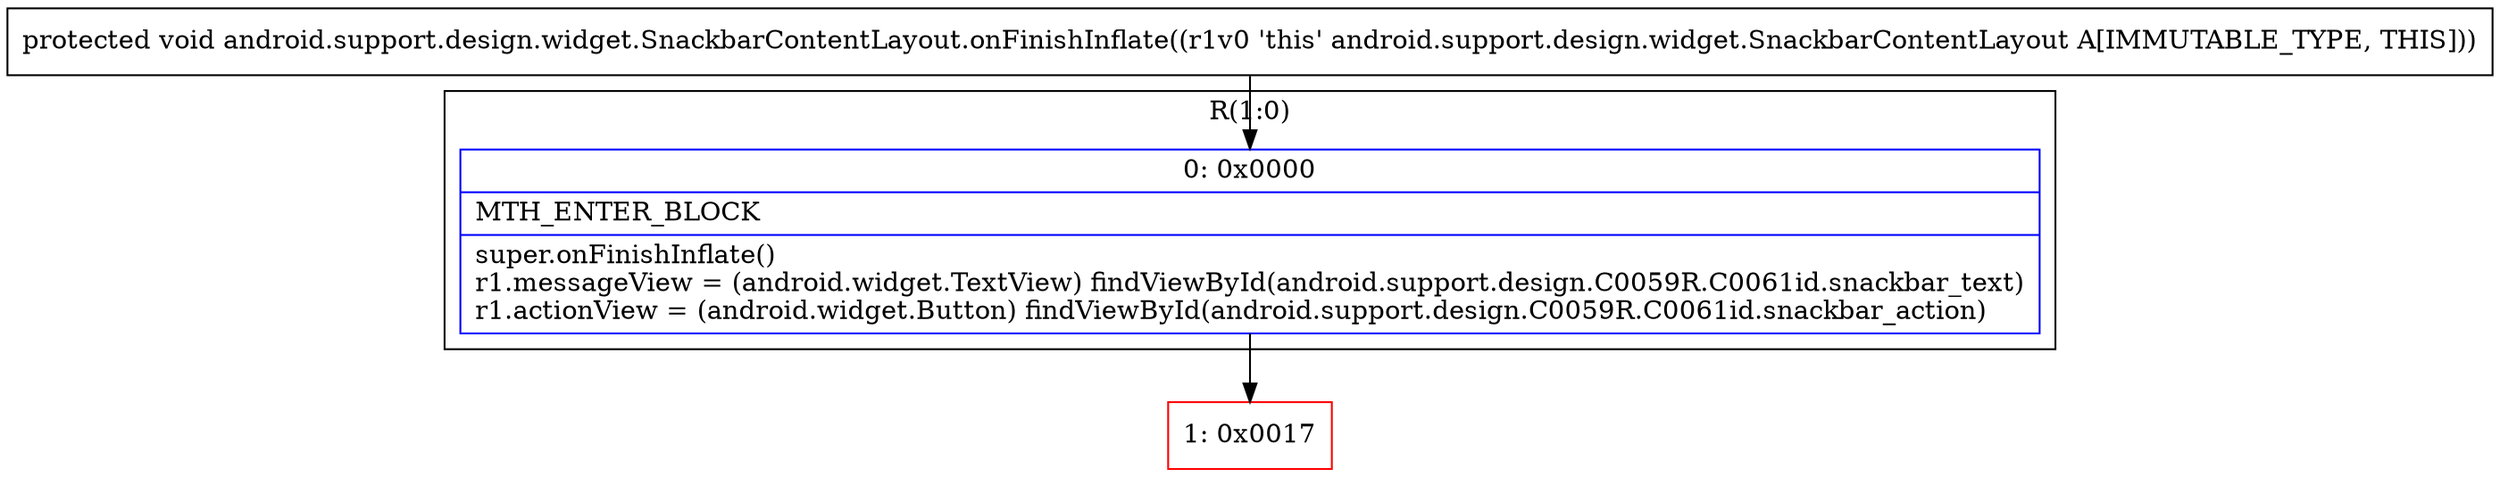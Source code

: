 digraph "CFG forandroid.support.design.widget.SnackbarContentLayout.onFinishInflate()V" {
subgraph cluster_Region_1657420374 {
label = "R(1:0)";
node [shape=record,color=blue];
Node_0 [shape=record,label="{0\:\ 0x0000|MTH_ENTER_BLOCK\l|super.onFinishInflate()\lr1.messageView = (android.widget.TextView) findViewById(android.support.design.C0059R.C0061id.snackbar_text)\lr1.actionView = (android.widget.Button) findViewById(android.support.design.C0059R.C0061id.snackbar_action)\l}"];
}
Node_1 [shape=record,color=red,label="{1\:\ 0x0017}"];
MethodNode[shape=record,label="{protected void android.support.design.widget.SnackbarContentLayout.onFinishInflate((r1v0 'this' android.support.design.widget.SnackbarContentLayout A[IMMUTABLE_TYPE, THIS])) }"];
MethodNode -> Node_0;
Node_0 -> Node_1;
}

